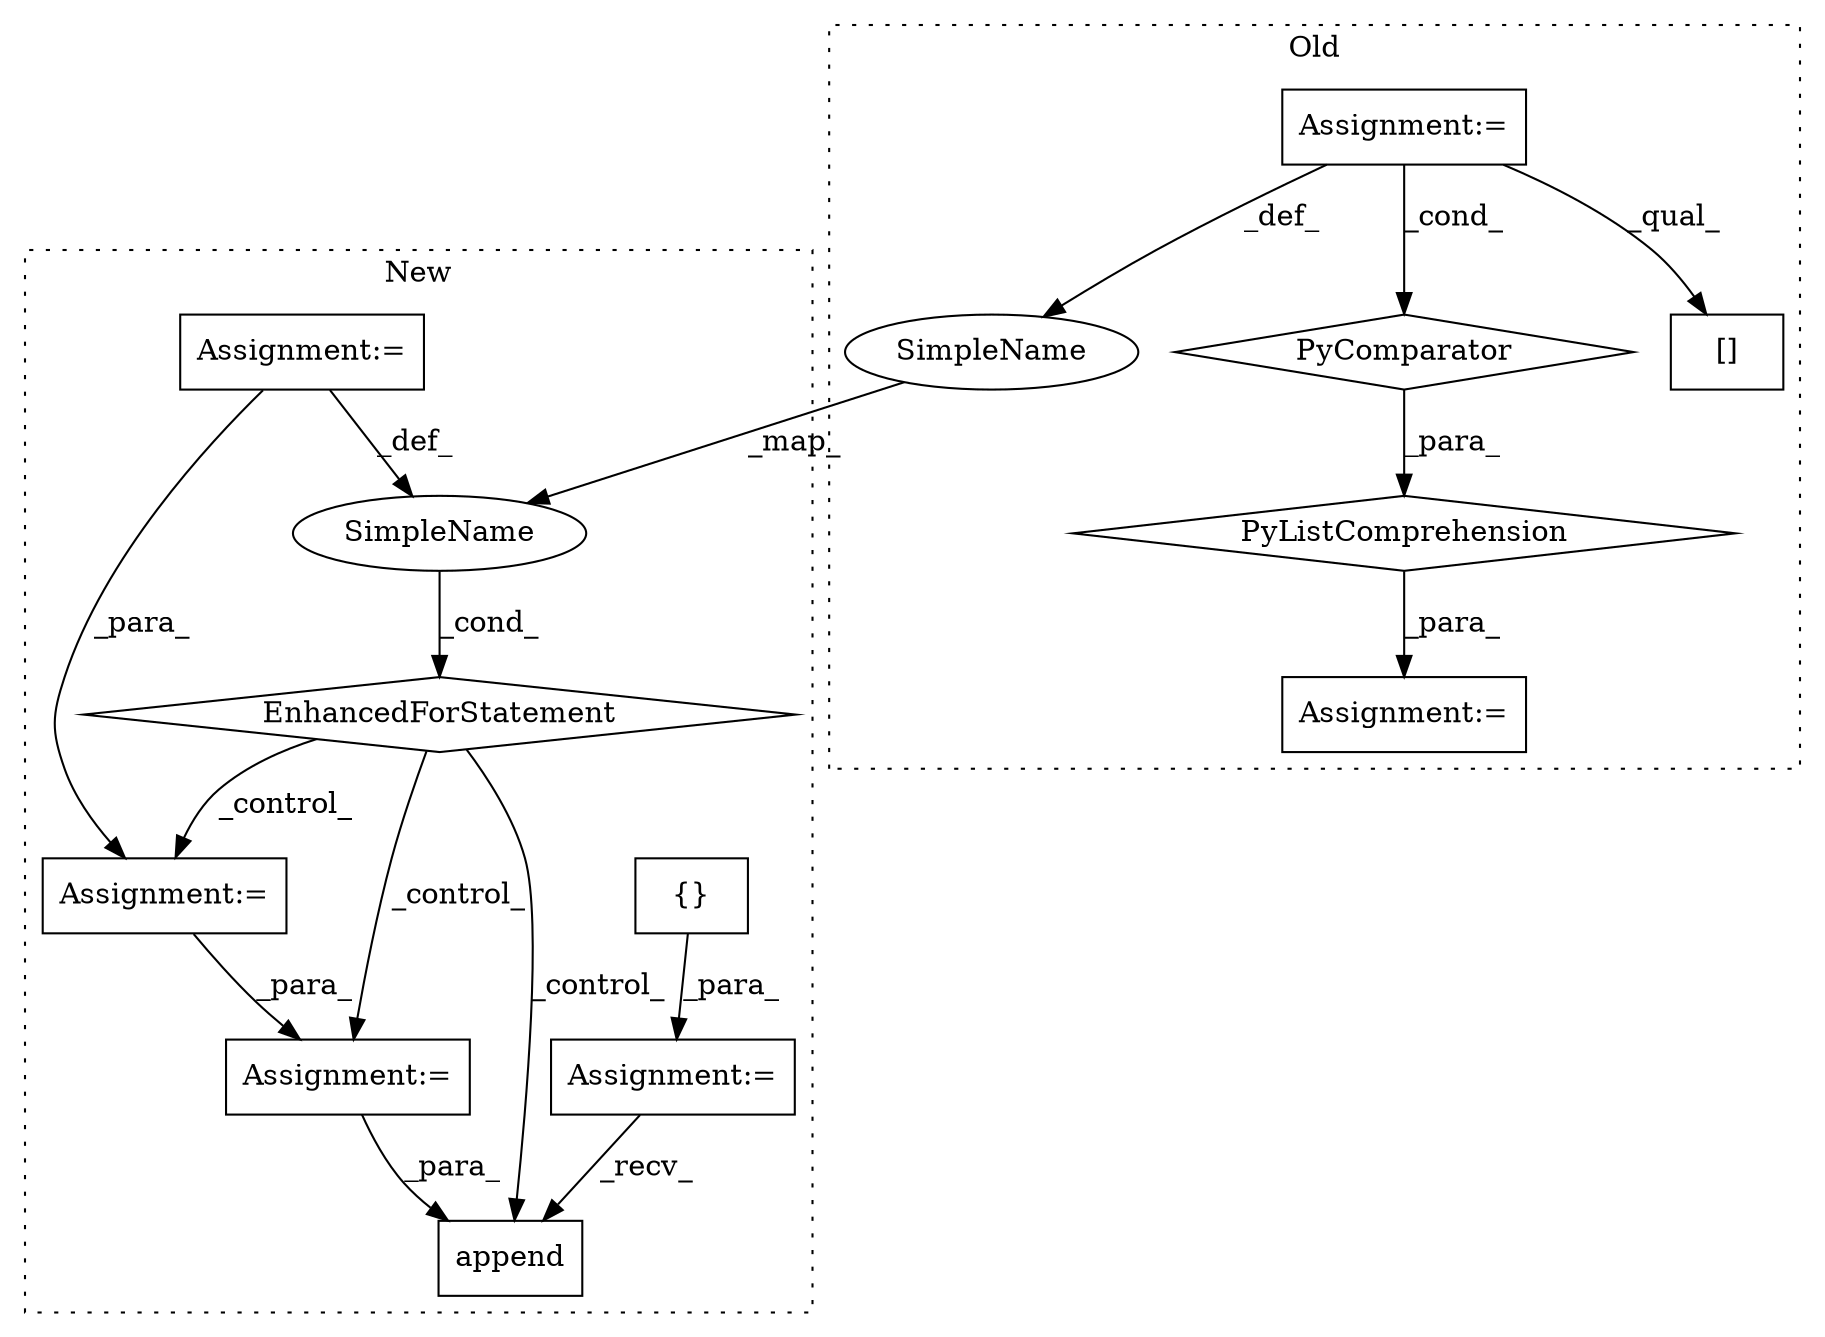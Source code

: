 digraph G {
subgraph cluster0 {
1 [label="PyComparator" a="113" s="3054" l="57" shape="diamond"];
3 [label="Assignment:=" a="7" s="3054" l="57" shape="box"];
4 [label="PyListComprehension" a="109" s="2961" l="158" shape="diamond"];
6 [label="Assignment:=" a="7" s="2933" l="1" shape="box"];
11 [label="SimpleName" a="42" s="3057" l="9" shape="ellipse"];
14 [label="[]" a="2" s="2961,2983" l="21,1" shape="box"];
label = "Old";
style="dotted";
}
subgraph cluster1 {
2 [label="{}" a="4" s="3087" l="2" shape="box"];
5 [label="Assignment:=" a="7" s="3047" l="1" shape="box"];
7 [label="append" a="32" s="3436,3444" l="7,1" shape="box"];
8 [label="EnhancedForStatement" a="70" s="3099,3209" l="61,2" shape="diamond"];
9 [label="Assignment:=" a="7" s="3099,3209" l="61,2" shape="box"];
10 [label="SimpleName" a="42" s="3164" l="9" shape="ellipse"];
12 [label="Assignment:=" a="7" s="3253" l="1" shape="box"];
13 [label="Assignment:=" a="7" s="3224" l="1" shape="box"];
label = "New";
style="dotted";
}
1 -> 4 [label="_para_"];
2 -> 5 [label="_para_"];
3 -> 11 [label="_def_"];
3 -> 1 [label="_cond_"];
3 -> 14 [label="_qual_"];
4 -> 6 [label="_para_"];
5 -> 7 [label="_recv_"];
8 -> 7 [label="_control_"];
8 -> 12 [label="_control_"];
8 -> 13 [label="_control_"];
9 -> 10 [label="_def_"];
9 -> 13 [label="_para_"];
10 -> 8 [label="_cond_"];
11 -> 10 [label="_map_"];
12 -> 7 [label="_para_"];
13 -> 12 [label="_para_"];
}